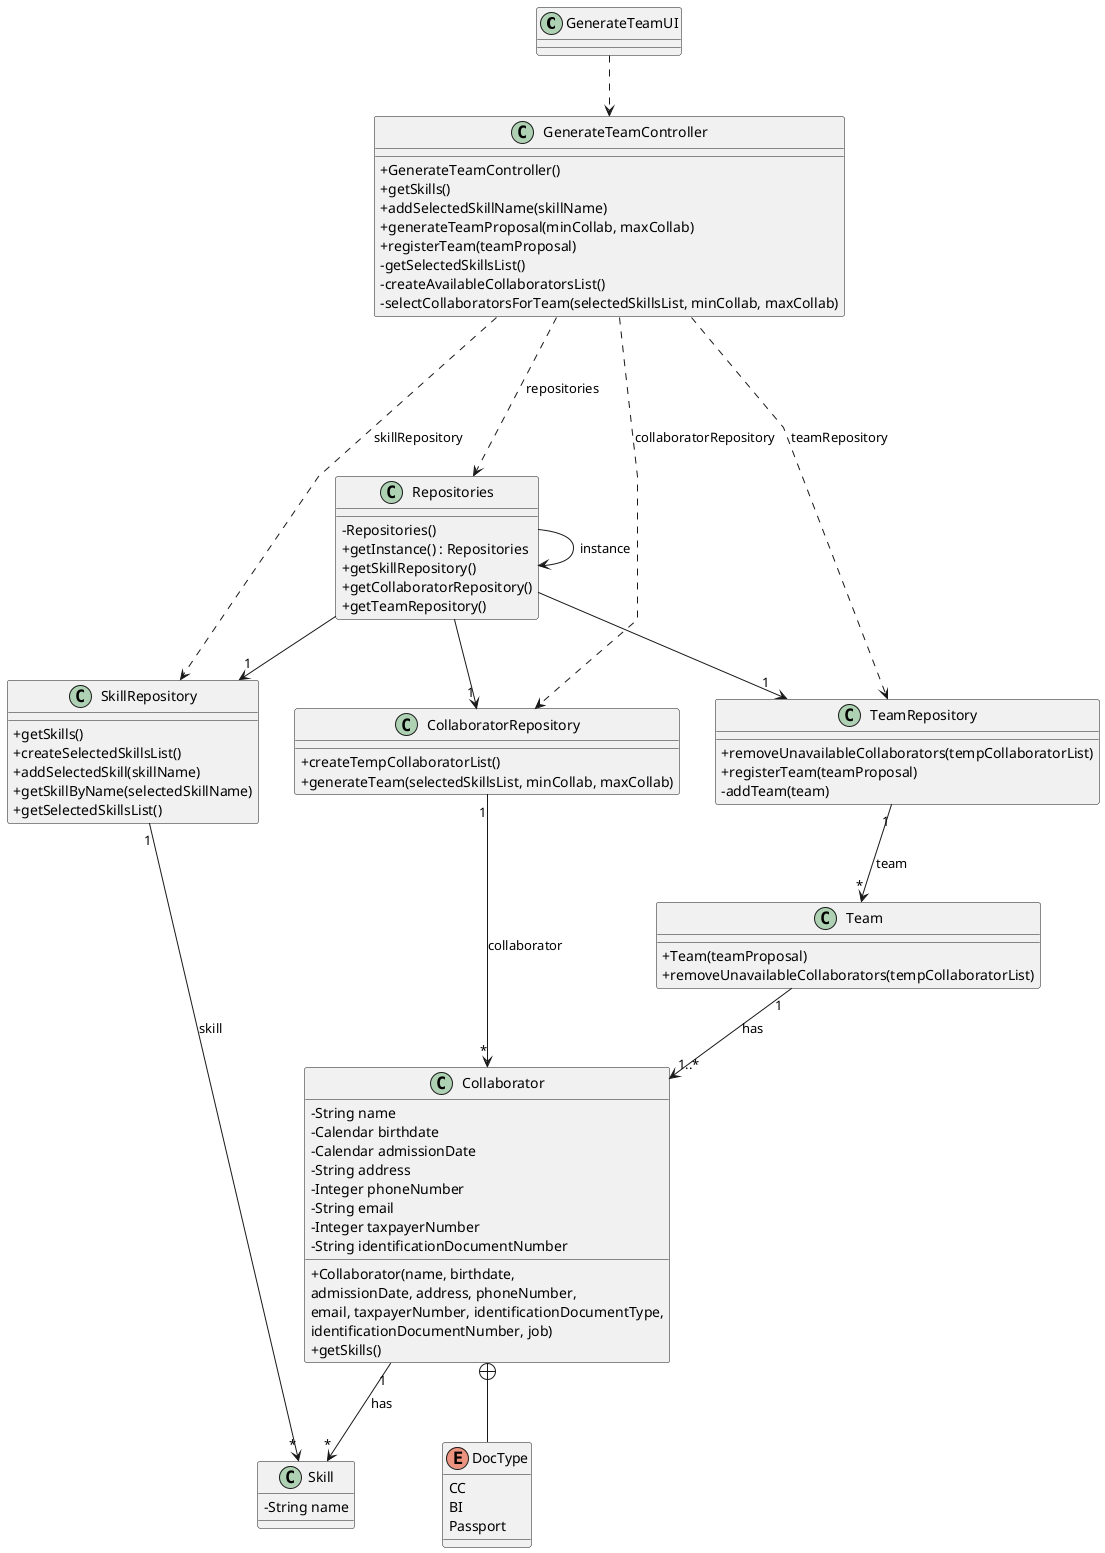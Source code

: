 @startuml
'skinparam monochrome true
skinparam packageStyle rectangle
skinparam shadowing false
skinparam linetype polyline
'skinparam linetype orto

skinparam classAttributeIconSize 0

'left to right direction

class GenerateTeamUI
{

}

class GenerateTeamController
{
    + GenerateTeamController()
    + getSkills()
    + addSelectedSkillName(skillName)
    + generateTeamProposal(minCollab, maxCollab)
    + registerTeam(teamProposal)
    - getSelectedSkillsList()
    - createAvailableCollaboratorsList()
    - selectCollaboratorsForTeam(selectedSkillsList, minCollab, maxCollab)
}
'###############################################
'Confirmar o pq do construtor ter os repositórios no exemplo
'###############################################

class Repositories
{
    - Repositories()
    + getInstance() : Repositories
    + getSkillRepository()
    + getCollaboratorRepository()
    + getTeamRepository()
}



class SkillRepository
{
    + getSkills()
    + createSelectedSkillsList()
    + addSelectedSkill(skillName)
    + getSkillByName(selectedSkillName)
    + getSelectedSkillsList()
}

class CollaboratorRepository
{
    + createTempCollaboratorList()
    + generateTeam(selectedSkillsList, minCollab, maxCollab)
}

class TeamRepository
{
    + removeUnavailableCollaborators(tempCollaboratorList)
    + registerTeam(teamProposal)
    - addTeam(team)
}

class Collaborator
{
    - String name
    - Calendar birthdate
    - Calendar admissionDate
    - String address
    - Integer phoneNumber
    - String email
    - Integer taxpayerNumber
    - String identificationDocumentNumber
    + Collaborator(name, birthdate,\nadmissionDate, address, phoneNumber,\nemail, taxpayerNumber, identificationDocumentType,\nidentificationDocumentNumber, job)
    + getSkills()
}

enum DocType
{
    CC
    BI
    Passport
}

class Skill
{
    - String name
}

class Team
{
    + Team(teamProposal)
    + removeUnavailableCollaborators(tempCollaboratorList)
}

Repositories -> Repositories : instance

GenerateTeamUI ..> GenerateTeamController

GenerateTeamController ...> Repositories : repositories

GenerateTeamController ...> CollaboratorRepository : collaboratorRepository
GenerateTeamController ...> SkillRepository : skillRepository
GenerateTeamController ...> TeamRepository : teamRepository

Repositories --> "1" SkillRepository
Repositories --> "1" CollaboratorRepository
Repositories --> "1" TeamRepository

SkillRepository "1" --> "*" Skill: skill
CollaboratorRepository "1" --> "*" Collaborator : collaborator
TeamRepository "1" --> "*" Team: team

Collaborator "1" --> "*" Skill: has
Team "1" --> "1..*" Collaborator: has

Collaborator +-- DocType

@enduml